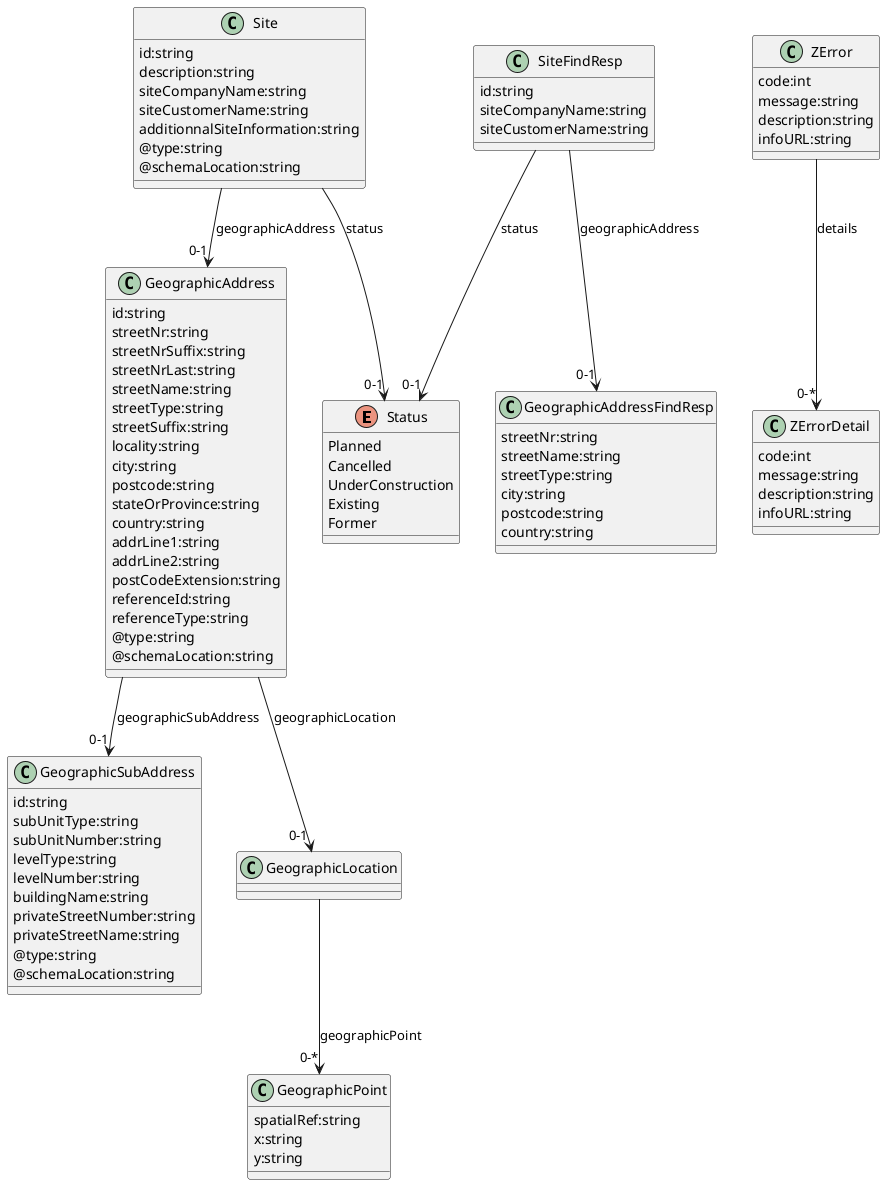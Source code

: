@startuml

enum Status {
   Planned
   Cancelled
   UnderConstruction
   Existing
   Former
}

class ZErrorDetail {
   code:int
   message:string
   description:string
   infoURL:string
}

class ZError {
   code:int
   message:string
   description:string
   infoURL:string
}
   ZError --> "0-*" ZErrorDetail : details

class GeographicAddress {
   id:string
   streetNr:string
   streetNrSuffix:string
   streetNrLast:string
   streetName:string
   streetType:string
   streetSuffix:string
   locality:string
   city:string
   postcode:string
   stateOrProvince:string
   country:string
   addrLine1:string
   addrLine2:string
   postCodeExtension:string
   referenceId:string
   referenceType:string
   @type:string
   @schemaLocation:string
}
   GeographicAddress --> "0-1" GeographicSubAddress : geographicSubAddress
   GeographicAddress --> "0-1" GeographicLocation : geographicLocation

class Site {
   id:string
   description:string
   siteCompanyName:string
   siteCustomerName:string
   additionnalSiteInformation:string
   @type:string
   @schemaLocation:string
}
   Site --> "0-1" Status : status
   Site --> "0-1" GeographicAddress : geographicAddress

class GeographicPoint {
   spatialRef:string
   x:string
   y:string
}

class GeographicLocation
   GeographicLocation --> "0-*" GeographicPoint : geographicPoint

class GeographicSubAddress {
   id:string
   subUnitType:string
   subUnitNumber:string
   levelType:string
   levelNumber:string
   buildingName:string
   privateStreetNumber:string
   privateStreetName:string
   @type:string
   @schemaLocation:string
}

class GeographicAddressFindResp {
   streetNr:string
   streetName:string
   streetType:string
   city:string
   postcode:string
   country:string
}

class SiteFindResp {
   id:string
   siteCompanyName:string
   siteCustomerName:string
}
   SiteFindResp --> "0-1" Status : status
   SiteFindResp --> "0-1" GeographicAddressFindResp : geographicAddress

@enduml